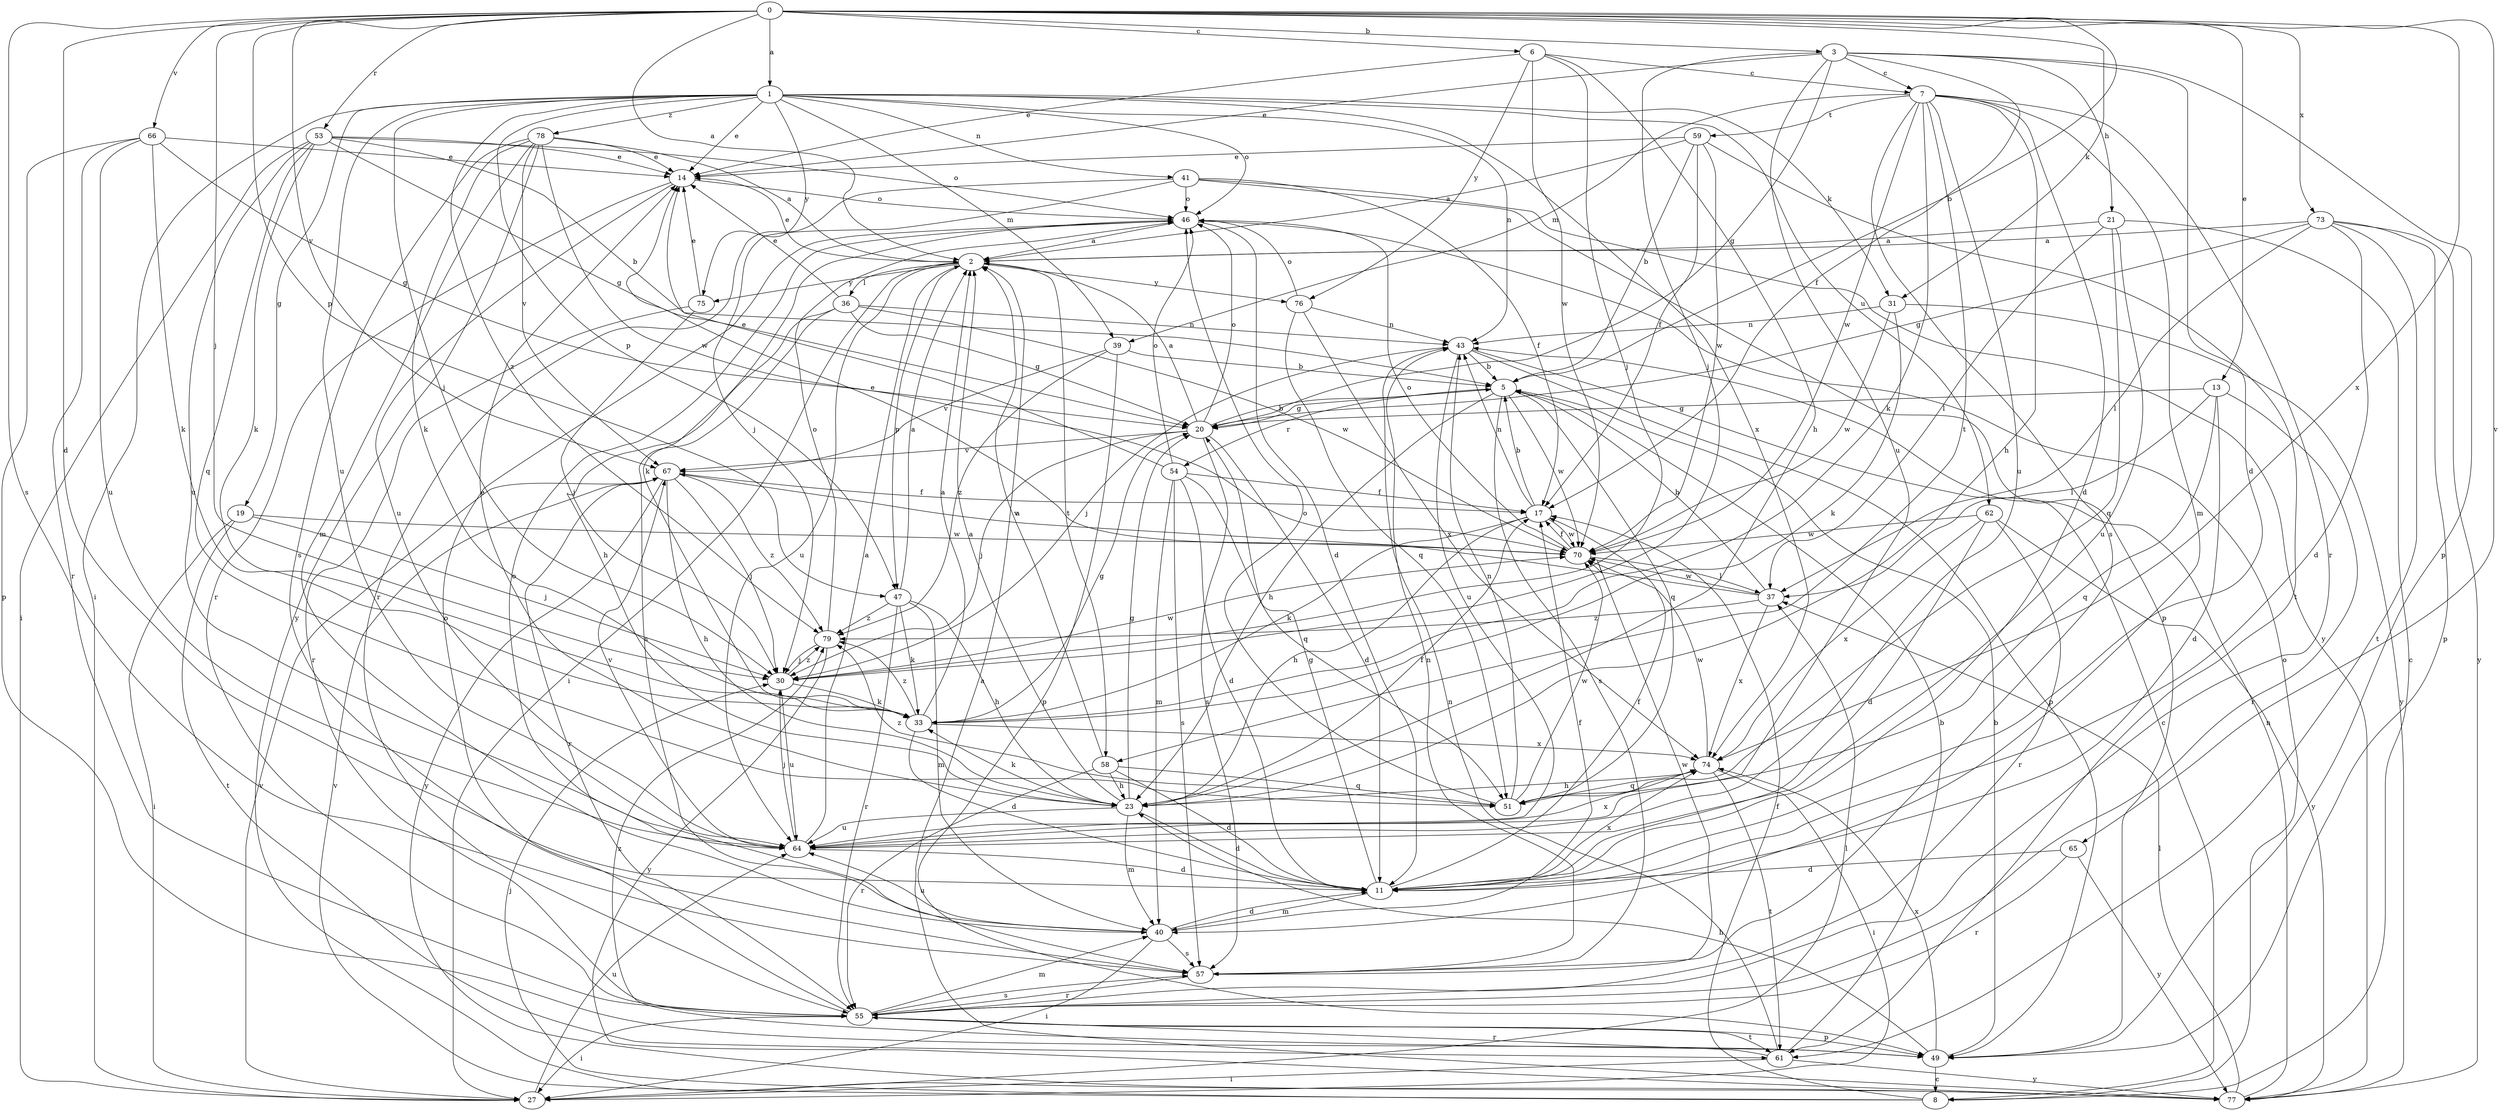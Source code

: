 strict digraph  {
0;
1;
2;
3;
5;
6;
7;
8;
11;
13;
14;
17;
19;
20;
21;
23;
27;
30;
31;
33;
36;
37;
39;
40;
41;
43;
46;
47;
49;
51;
53;
54;
55;
57;
58;
59;
61;
62;
64;
65;
66;
67;
70;
73;
74;
75;
76;
77;
78;
79;
0 -> 1  [label=a];
0 -> 2  [label=a];
0 -> 3  [label=b];
0 -> 5  [label=b];
0 -> 6  [label=c];
0 -> 11  [label=d];
0 -> 13  [label=e];
0 -> 30  [label=j];
0 -> 31  [label=k];
0 -> 47  [label=p];
0 -> 53  [label=r];
0 -> 57  [label=s];
0 -> 65  [label=v];
0 -> 66  [label=v];
0 -> 67  [label=v];
0 -> 73  [label=x];
0 -> 74  [label=x];
1 -> 14  [label=e];
1 -> 19  [label=g];
1 -> 27  [label=i];
1 -> 30  [label=j];
1 -> 31  [label=k];
1 -> 39  [label=m];
1 -> 41  [label=n];
1 -> 43  [label=n];
1 -> 46  [label=o];
1 -> 47  [label=p];
1 -> 62  [label=u];
1 -> 64  [label=u];
1 -> 74  [label=x];
1 -> 75  [label=y];
1 -> 78  [label=z];
1 -> 79  [label=z];
2 -> 14  [label=e];
2 -> 27  [label=i];
2 -> 36  [label=l];
2 -> 47  [label=p];
2 -> 58  [label=t];
2 -> 64  [label=u];
2 -> 75  [label=y];
2 -> 76  [label=y];
3 -> 7  [label=c];
3 -> 11  [label=d];
3 -> 14  [label=e];
3 -> 17  [label=f];
3 -> 20  [label=g];
3 -> 21  [label=h];
3 -> 30  [label=j];
3 -> 49  [label=p];
3 -> 64  [label=u];
5 -> 20  [label=g];
5 -> 23  [label=h];
5 -> 51  [label=q];
5 -> 54  [label=r];
5 -> 57  [label=s];
5 -> 70  [label=w];
6 -> 7  [label=c];
6 -> 14  [label=e];
6 -> 23  [label=h];
6 -> 30  [label=j];
6 -> 70  [label=w];
6 -> 76  [label=y];
7 -> 11  [label=d];
7 -> 23  [label=h];
7 -> 33  [label=k];
7 -> 39  [label=m];
7 -> 40  [label=m];
7 -> 55  [label=r];
7 -> 57  [label=s];
7 -> 58  [label=t];
7 -> 59  [label=t];
7 -> 64  [label=u];
7 -> 70  [label=w];
8 -> 17  [label=f];
8 -> 30  [label=j];
8 -> 46  [label=o];
8 -> 67  [label=v];
11 -> 17  [label=f];
11 -> 20  [label=g];
11 -> 40  [label=m];
11 -> 74  [label=x];
13 -> 11  [label=d];
13 -> 20  [label=g];
13 -> 37  [label=l];
13 -> 51  [label=q];
13 -> 55  [label=r];
14 -> 46  [label=o];
14 -> 55  [label=r];
14 -> 64  [label=u];
17 -> 5  [label=b];
17 -> 23  [label=h];
17 -> 33  [label=k];
17 -> 43  [label=n];
17 -> 70  [label=w];
19 -> 27  [label=i];
19 -> 30  [label=j];
19 -> 61  [label=t];
19 -> 70  [label=w];
20 -> 2  [label=a];
20 -> 5  [label=b];
20 -> 11  [label=d];
20 -> 30  [label=j];
20 -> 46  [label=o];
20 -> 57  [label=s];
20 -> 67  [label=v];
21 -> 2  [label=a];
21 -> 8  [label=c];
21 -> 37  [label=l];
21 -> 51  [label=q];
21 -> 64  [label=u];
23 -> 2  [label=a];
23 -> 11  [label=d];
23 -> 14  [label=e];
23 -> 17  [label=f];
23 -> 20  [label=g];
23 -> 33  [label=k];
23 -> 40  [label=m];
23 -> 64  [label=u];
27 -> 37  [label=l];
27 -> 64  [label=u];
27 -> 67  [label=v];
30 -> 33  [label=k];
30 -> 64  [label=u];
30 -> 70  [label=w];
30 -> 79  [label=z];
31 -> 33  [label=k];
31 -> 43  [label=n];
31 -> 70  [label=w];
31 -> 77  [label=y];
33 -> 2  [label=a];
33 -> 11  [label=d];
33 -> 20  [label=g];
33 -> 74  [label=x];
33 -> 79  [label=z];
36 -> 14  [label=e];
36 -> 20  [label=g];
36 -> 23  [label=h];
36 -> 43  [label=n];
36 -> 57  [label=s];
36 -> 70  [label=w];
37 -> 5  [label=b];
37 -> 14  [label=e];
37 -> 70  [label=w];
37 -> 74  [label=x];
37 -> 79  [label=z];
39 -> 5  [label=b];
39 -> 49  [label=p];
39 -> 67  [label=v];
39 -> 79  [label=z];
40 -> 11  [label=d];
40 -> 17  [label=f];
40 -> 27  [label=i];
40 -> 46  [label=o];
40 -> 57  [label=s];
40 -> 64  [label=u];
41 -> 17  [label=f];
41 -> 30  [label=j];
41 -> 46  [label=o];
41 -> 49  [label=p];
41 -> 55  [label=r];
41 -> 77  [label=y];
43 -> 5  [label=b];
43 -> 8  [label=c];
43 -> 30  [label=j];
43 -> 49  [label=p];
43 -> 64  [label=u];
46 -> 2  [label=a];
46 -> 11  [label=d];
46 -> 33  [label=k];
47 -> 2  [label=a];
47 -> 23  [label=h];
47 -> 33  [label=k];
47 -> 40  [label=m];
47 -> 55  [label=r];
47 -> 79  [label=z];
49 -> 5  [label=b];
49 -> 8  [label=c];
49 -> 23  [label=h];
49 -> 74  [label=x];
49 -> 79  [label=z];
51 -> 43  [label=n];
51 -> 46  [label=o];
51 -> 70  [label=w];
51 -> 79  [label=z];
53 -> 5  [label=b];
53 -> 14  [label=e];
53 -> 20  [label=g];
53 -> 27  [label=i];
53 -> 33  [label=k];
53 -> 46  [label=o];
53 -> 51  [label=q];
53 -> 64  [label=u];
54 -> 11  [label=d];
54 -> 14  [label=e];
54 -> 17  [label=f];
54 -> 40  [label=m];
54 -> 46  [label=o];
54 -> 51  [label=q];
54 -> 57  [label=s];
55 -> 27  [label=i];
55 -> 40  [label=m];
55 -> 46  [label=o];
55 -> 49  [label=p];
55 -> 57  [label=s];
55 -> 61  [label=t];
57 -> 43  [label=n];
57 -> 55  [label=r];
57 -> 70  [label=w];
58 -> 2  [label=a];
58 -> 11  [label=d];
58 -> 23  [label=h];
58 -> 51  [label=q];
58 -> 55  [label=r];
59 -> 2  [label=a];
59 -> 5  [label=b];
59 -> 14  [label=e];
59 -> 17  [label=f];
59 -> 61  [label=t];
59 -> 70  [label=w];
61 -> 5  [label=b];
61 -> 27  [label=i];
61 -> 43  [label=n];
61 -> 55  [label=r];
61 -> 77  [label=y];
62 -> 11  [label=d];
62 -> 55  [label=r];
62 -> 70  [label=w];
62 -> 74  [label=x];
62 -> 77  [label=y];
64 -> 2  [label=a];
64 -> 11  [label=d];
64 -> 30  [label=j];
64 -> 67  [label=v];
64 -> 74  [label=x];
65 -> 11  [label=d];
65 -> 55  [label=r];
65 -> 77  [label=y];
66 -> 14  [label=e];
66 -> 20  [label=g];
66 -> 33  [label=k];
66 -> 49  [label=p];
66 -> 55  [label=r];
66 -> 64  [label=u];
67 -> 17  [label=f];
67 -> 23  [label=h];
67 -> 30  [label=j];
67 -> 55  [label=r];
67 -> 77  [label=y];
67 -> 79  [label=z];
70 -> 17  [label=f];
70 -> 37  [label=l];
70 -> 46  [label=o];
70 -> 67  [label=v];
73 -> 2  [label=a];
73 -> 11  [label=d];
73 -> 20  [label=g];
73 -> 37  [label=l];
73 -> 49  [label=p];
73 -> 61  [label=t];
73 -> 77  [label=y];
74 -> 23  [label=h];
74 -> 27  [label=i];
74 -> 51  [label=q];
74 -> 61  [label=t];
74 -> 70  [label=w];
75 -> 14  [label=e];
75 -> 30  [label=j];
75 -> 55  [label=r];
76 -> 43  [label=n];
76 -> 46  [label=o];
76 -> 51  [label=q];
76 -> 74  [label=x];
77 -> 2  [label=a];
77 -> 37  [label=l];
77 -> 43  [label=n];
78 -> 2  [label=a];
78 -> 14  [label=e];
78 -> 33  [label=k];
78 -> 40  [label=m];
78 -> 57  [label=s];
78 -> 67  [label=v];
78 -> 70  [label=w];
78 -> 77  [label=y];
79 -> 30  [label=j];
79 -> 46  [label=o];
79 -> 77  [label=y];
}
